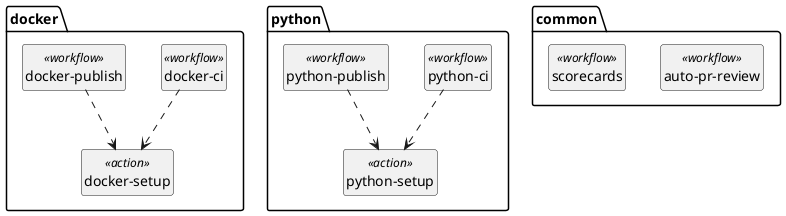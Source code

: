 @startuml

hide circle
hide empty members
hide empty methods

package docker {
  class "docker-ci" as docker_ci <<workflow>>
  class "docker-publish" as docker_publish <<workflow>>
  class "docker-setup" as docker_setup <<action>>

  docker_ci ..> docker_setup
  docker_publish ..> docker_setup
}

package python {
  class "python-ci" as python_ci <<workflow>>
  class "python-publish" as python_publish <<workflow>>
  class "python-setup" as python_setup <<action>>

  python_ci ..> python_setup
  python_publish ..> python_setup
}

package common {
  class "auto-pr-review" <<workflow>>
  class "scorecards" <<workflow>>
}

@enduml